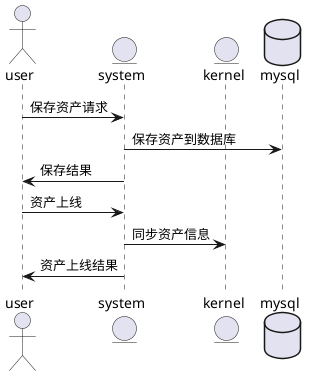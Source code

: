 @startuml
actor user as U
entity system as S
entity kernel as K
database mysql as D

U->S:保存资产请求
S->D:保存资产到数据库
S->U:保存结果
U->S:资产上线
S->K:同步资产信息
S->U:资产上线结果
@enduml